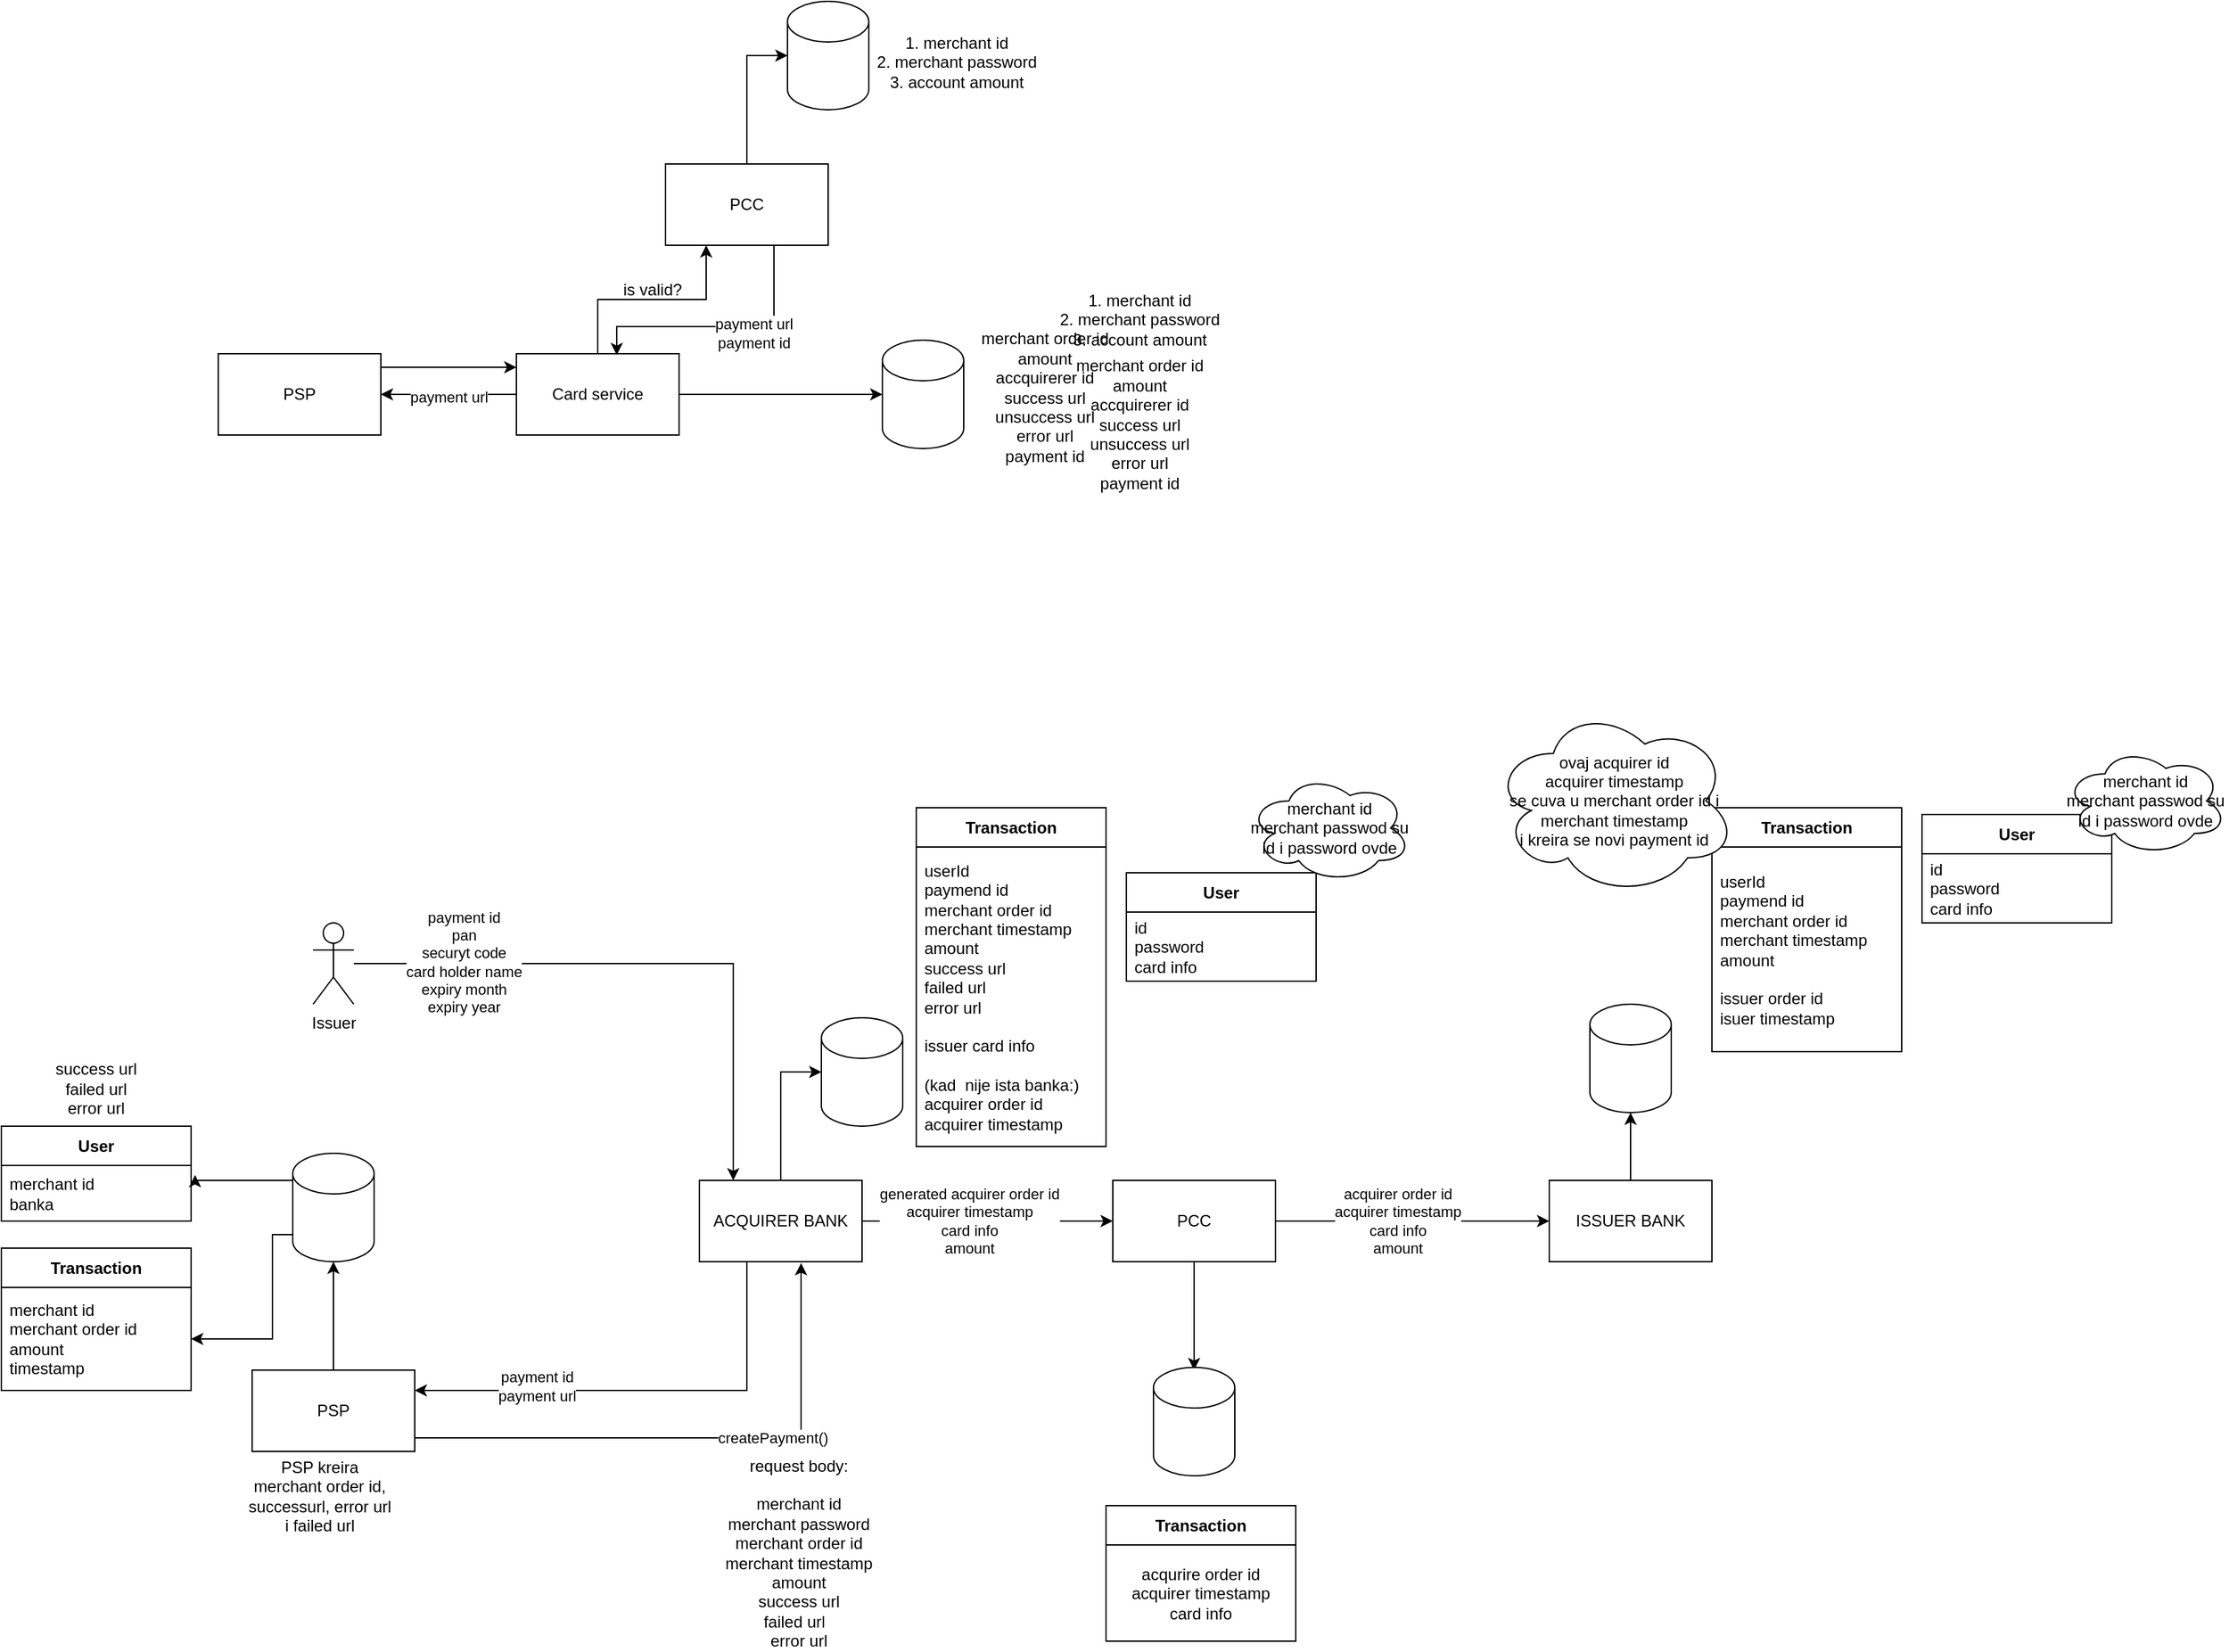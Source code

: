 <mxfile version="22.1.3" type="device">
  <diagram name="Page-1" id="DG9Ua_sVIuHAXyYFttZD">
    <mxGraphModel dx="1970" dy="1578" grid="1" gridSize="10" guides="1" tooltips="1" connect="1" arrows="1" fold="1" page="1" pageScale="1" pageWidth="850" pageHeight="1100" math="0" shadow="0">
      <root>
        <mxCell id="0" />
        <mxCell id="1" parent="0" />
        <mxCell id="tfH775x21Em-WbxbBMdr-2" style="edgeStyle=orthogonalEdgeStyle;rounded=0;orthogonalLoop=1;jettySize=auto;html=1;" parent="1" source="tfH775x21Em-WbxbBMdr-1" target="tfH775x21Em-WbxbBMdr-3" edge="1">
          <mxGeometry relative="1" as="geometry">
            <mxPoint x="230" y="-190" as="targetPoint" />
            <Array as="points">
              <mxPoint x="150" y="-210" />
              <mxPoint x="150" y="-210" />
            </Array>
          </mxGeometry>
        </mxCell>
        <mxCell id="tfH775x21Em-WbxbBMdr-1" value="PSP" style="rounded=0;whiteSpace=wrap;html=1;" parent="1" vertex="1">
          <mxGeometry x="-50" y="-220" width="120" height="60" as="geometry" />
        </mxCell>
        <mxCell id="tfH775x21Em-WbxbBMdr-4" style="edgeStyle=orthogonalEdgeStyle;rounded=0;orthogonalLoop=1;jettySize=auto;html=1;" parent="1" source="tfH775x21Em-WbxbBMdr-3" target="tfH775x21Em-WbxbBMdr-5" edge="1">
          <mxGeometry relative="1" as="geometry">
            <mxPoint x="350" y="-260" as="targetPoint" />
            <Array as="points">
              <mxPoint x="230" y="-260" />
              <mxPoint x="310" y="-260" />
            </Array>
          </mxGeometry>
        </mxCell>
        <mxCell id="tfH775x21Em-WbxbBMdr-12" style="edgeStyle=orthogonalEdgeStyle;rounded=0;orthogonalLoop=1;jettySize=auto;html=1;" parent="1" source="tfH775x21Em-WbxbBMdr-3" target="tfH775x21Em-WbxbBMdr-11" edge="1">
          <mxGeometry relative="1" as="geometry" />
        </mxCell>
        <mxCell id="tfH775x21Em-WbxbBMdr-18" style="edgeStyle=orthogonalEdgeStyle;rounded=0;orthogonalLoop=1;jettySize=auto;html=1;entryX=1;entryY=0.5;entryDx=0;entryDy=0;" parent="1" source="tfH775x21Em-WbxbBMdr-3" target="tfH775x21Em-WbxbBMdr-1" edge="1">
          <mxGeometry relative="1" as="geometry" />
        </mxCell>
        <mxCell id="tfH775x21Em-WbxbBMdr-19" value="payment url" style="edgeLabel;html=1;align=center;verticalAlign=middle;resizable=0;points=[];" parent="tfH775x21Em-WbxbBMdr-18" vertex="1" connectable="0">
          <mxGeometry x="0.32" y="2" relative="1" as="geometry">
            <mxPoint x="16" as="offset" />
          </mxGeometry>
        </mxCell>
        <mxCell id="tfH775x21Em-WbxbBMdr-3" value="Card service" style="rounded=0;whiteSpace=wrap;html=1;" parent="1" vertex="1">
          <mxGeometry x="170" y="-220" width="120" height="60" as="geometry" />
        </mxCell>
        <mxCell id="tfH775x21Em-WbxbBMdr-5" value="PCC" style="rounded=0;whiteSpace=wrap;html=1;" parent="1" vertex="1">
          <mxGeometry x="280" y="-360" width="120" height="60" as="geometry" />
        </mxCell>
        <mxCell id="tfH775x21Em-WbxbBMdr-6" value="" style="shape=cylinder3;whiteSpace=wrap;html=1;boundedLbl=1;backgroundOutline=1;size=15;" parent="1" vertex="1">
          <mxGeometry x="370" y="-480" width="60" height="80" as="geometry" />
        </mxCell>
        <mxCell id="tfH775x21Em-WbxbBMdr-7" style="edgeStyle=orthogonalEdgeStyle;rounded=0;orthogonalLoop=1;jettySize=auto;html=1;entryX=0;entryY=0.5;entryDx=0;entryDy=0;entryPerimeter=0;" parent="1" source="tfH775x21Em-WbxbBMdr-5" target="tfH775x21Em-WbxbBMdr-6" edge="1">
          <mxGeometry relative="1" as="geometry" />
        </mxCell>
        <mxCell id="tfH775x21Em-WbxbBMdr-8" value="1. merchant id&lt;br&gt;2. merchant password&lt;br&gt;3. account amount" style="text;html=1;strokeColor=none;fillColor=none;align=center;verticalAlign=middle;whiteSpace=wrap;rounded=0;" parent="1" vertex="1">
          <mxGeometry x="430" y="-450" width="130" height="30" as="geometry" />
        </mxCell>
        <mxCell id="tfH775x21Em-WbxbBMdr-10" value="is valid?&lt;br&gt;" style="text;html=1;align=center;verticalAlign=middle;resizable=0;points=[];autosize=1;strokeColor=none;fillColor=none;" parent="1" vertex="1">
          <mxGeometry x="235" y="-282" width="70" height="30" as="geometry" />
        </mxCell>
        <mxCell id="tfH775x21Em-WbxbBMdr-11" value="" style="shape=cylinder3;whiteSpace=wrap;html=1;boundedLbl=1;backgroundOutline=1;size=15;" parent="1" vertex="1">
          <mxGeometry x="440" y="-230" width="60" height="80" as="geometry" />
        </mxCell>
        <mxCell id="tfH775x21Em-WbxbBMdr-13" value="&lt;br&gt;merchant order id&lt;br&gt;amount&lt;br&gt;accquirerer id&lt;br&gt;success url&lt;br&gt;unsuccess url&lt;br&gt;error url&lt;br&gt;payment id" style="text;html=1;strokeColor=none;fillColor=none;align=center;verticalAlign=middle;whiteSpace=wrap;rounded=0;" parent="1" vertex="1">
          <mxGeometry x="500" y="-210" width="120" height="30" as="geometry" />
        </mxCell>
        <mxCell id="tfH775x21Em-WbxbBMdr-14" style="edgeStyle=orthogonalEdgeStyle;rounded=0;orthogonalLoop=1;jettySize=auto;html=1;entryX=0.617;entryY=0.017;entryDx=0;entryDy=0;entryPerimeter=0;" parent="1" source="tfH775x21Em-WbxbBMdr-5" target="tfH775x21Em-WbxbBMdr-3" edge="1">
          <mxGeometry relative="1" as="geometry">
            <Array as="points">
              <mxPoint x="360" y="-240" />
              <mxPoint x="244" y="-240" />
            </Array>
          </mxGeometry>
        </mxCell>
        <mxCell id="tfH775x21Em-WbxbBMdr-15" value="payment url&lt;br&gt;payment id" style="edgeLabel;html=1;align=center;verticalAlign=middle;resizable=0;points=[];" parent="tfH775x21Em-WbxbBMdr-14" vertex="1" connectable="0">
          <mxGeometry x="-0.239" y="5" relative="1" as="geometry">
            <mxPoint as="offset" />
          </mxGeometry>
        </mxCell>
        <mxCell id="CAzMv215r4XDbud7KLnu-1" style="edgeStyle=orthogonalEdgeStyle;rounded=0;orthogonalLoop=1;jettySize=auto;html=1;" edge="1" parent="1" source="tfH775x21Em-WbxbBMdr-21" target="CAzMv215r4XDbud7KLnu-2">
          <mxGeometry relative="1" as="geometry">
            <mxPoint x="35" y="460" as="targetPoint" />
          </mxGeometry>
        </mxCell>
        <mxCell id="tfH775x21Em-WbxbBMdr-21" value="PSP" style="rounded=0;whiteSpace=wrap;html=1;" parent="1" vertex="1">
          <mxGeometry x="-25" y="530" width="120" height="60" as="geometry" />
        </mxCell>
        <mxCell id="CAzMv215r4XDbud7KLnu-8" style="edgeStyle=orthogonalEdgeStyle;rounded=0;orthogonalLoop=1;jettySize=auto;html=1;entryX=1;entryY=0.25;entryDx=0;entryDy=0;" edge="1" parent="1" source="tfH775x21Em-WbxbBMdr-27" target="tfH775x21Em-WbxbBMdr-21">
          <mxGeometry relative="1" as="geometry">
            <Array as="points">
              <mxPoint x="340" y="545" />
            </Array>
          </mxGeometry>
        </mxCell>
        <mxCell id="CAzMv215r4XDbud7KLnu-9" value="payment id&lt;br&gt;payment url" style="edgeLabel;html=1;align=center;verticalAlign=middle;resizable=0;points=[];" vertex="1" connectable="0" parent="CAzMv215r4XDbud7KLnu-8">
          <mxGeometry x="0.474" y="-3" relative="1" as="geometry">
            <mxPoint as="offset" />
          </mxGeometry>
        </mxCell>
        <mxCell id="CAzMv215r4XDbud7KLnu-13" style="edgeStyle=orthogonalEdgeStyle;rounded=0;orthogonalLoop=1;jettySize=auto;html=1;entryX=0;entryY=0.5;entryDx=0;entryDy=0;" edge="1" parent="1" source="tfH775x21Em-WbxbBMdr-27" target="CAzMv215r4XDbud7KLnu-14">
          <mxGeometry relative="1" as="geometry">
            <mxPoint x="580" y="420" as="targetPoint" />
          </mxGeometry>
        </mxCell>
        <mxCell id="CAzMv215r4XDbud7KLnu-15" value="generated acquirer order id&lt;br&gt;acquirer timestamp&lt;br&gt;card info&lt;br&gt;amount" style="edgeLabel;html=1;align=center;verticalAlign=middle;resizable=0;points=[];" vertex="1" connectable="0" parent="CAzMv215r4XDbud7KLnu-13">
          <mxGeometry x="-0.396" y="1" relative="1" as="geometry">
            <mxPoint x="23" y="1" as="offset" />
          </mxGeometry>
        </mxCell>
        <mxCell id="tfH775x21Em-WbxbBMdr-27" value="ACQUIRER BANK" style="rounded=0;whiteSpace=wrap;html=1;" parent="1" vertex="1">
          <mxGeometry x="305" y="390" width="120" height="60" as="geometry" />
        </mxCell>
        <mxCell id="tfH775x21Em-WbxbBMdr-28" value="" style="shape=cylinder3;whiteSpace=wrap;html=1;boundedLbl=1;backgroundOutline=1;size=15;" parent="1" vertex="1">
          <mxGeometry x="395" y="270" width="60" height="80" as="geometry" />
        </mxCell>
        <mxCell id="tfH775x21Em-WbxbBMdr-29" style="edgeStyle=orthogonalEdgeStyle;rounded=0;orthogonalLoop=1;jettySize=auto;html=1;entryX=0;entryY=0.5;entryDx=0;entryDy=0;entryPerimeter=0;" parent="1" source="tfH775x21Em-WbxbBMdr-27" target="tfH775x21Em-WbxbBMdr-28" edge="1">
          <mxGeometry relative="1" as="geometry" />
        </mxCell>
        <mxCell id="tfH775x21Em-WbxbBMdr-30" value="1. merchant id&lt;br&gt;2. merchant password&lt;br&gt;3. account amount" style="text;html=1;strokeColor=none;fillColor=none;align=center;verticalAlign=middle;whiteSpace=wrap;rounded=0;" parent="1" vertex="1">
          <mxGeometry x="565" y="-260" width="130" height="30" as="geometry" />
        </mxCell>
        <mxCell id="tfH775x21Em-WbxbBMdr-33" value="&lt;br&gt;merchant order id&lt;br&gt;amount&lt;br&gt;accquirerer id&lt;br&gt;success url&lt;br&gt;unsuccess url&lt;br&gt;error url&lt;br&gt;payment id" style="text;html=1;strokeColor=none;fillColor=none;align=center;verticalAlign=middle;whiteSpace=wrap;rounded=0;" parent="1" vertex="1">
          <mxGeometry x="570" y="-190" width="120" height="30" as="geometry" />
        </mxCell>
        <mxCell id="CAzMv215r4XDbud7KLnu-33" style="edgeStyle=orthogonalEdgeStyle;rounded=0;orthogonalLoop=1;jettySize=auto;html=1;entryX=1;entryY=0.5;entryDx=0;entryDy=0;" edge="1" parent="1" source="CAzMv215r4XDbud7KLnu-2" target="CAzMv215r4XDbud7KLnu-31">
          <mxGeometry relative="1" as="geometry">
            <Array as="points">
              <mxPoint x="-10" y="430" />
              <mxPoint x="-10" y="507" />
            </Array>
          </mxGeometry>
        </mxCell>
        <mxCell id="CAzMv215r4XDbud7KLnu-2" value="" style="shape=cylinder3;whiteSpace=wrap;html=1;boundedLbl=1;backgroundOutline=1;size=15;" vertex="1" parent="1">
          <mxGeometry x="5" y="370" width="60" height="80" as="geometry" />
        </mxCell>
        <mxCell id="CAzMv215r4XDbud7KLnu-3" value="&lt;br&gt;success url&lt;br&gt;failed url&lt;br&gt;error url" style="text;html=1;strokeColor=none;fillColor=none;align=center;verticalAlign=middle;whiteSpace=wrap;rounded=0;" vertex="1" parent="1">
          <mxGeometry x="-210" y="300" width="140" height="30" as="geometry" />
        </mxCell>
        <mxCell id="CAzMv215r4XDbud7KLnu-4" style="edgeStyle=orthogonalEdgeStyle;rounded=0;orthogonalLoop=1;jettySize=auto;html=1;entryX=0.625;entryY=1.017;entryDx=0;entryDy=0;entryPerimeter=0;" edge="1" parent="1" source="tfH775x21Em-WbxbBMdr-21" target="tfH775x21Em-WbxbBMdr-27">
          <mxGeometry relative="1" as="geometry">
            <Array as="points">
              <mxPoint x="380" y="580" />
            </Array>
          </mxGeometry>
        </mxCell>
        <mxCell id="CAzMv215r4XDbud7KLnu-7" value="createPayment()" style="edgeLabel;html=1;align=center;verticalAlign=middle;resizable=0;points=[];" vertex="1" connectable="0" parent="CAzMv215r4XDbud7KLnu-4">
          <mxGeometry x="0.274" relative="1" as="geometry">
            <mxPoint as="offset" />
          </mxGeometry>
        </mxCell>
        <mxCell id="CAzMv215r4XDbud7KLnu-5" value="request body:&lt;br&gt;&lt;br&gt;merchant id&lt;br&gt;merchant password&lt;br&gt;merchant order id&lt;br&gt;merchant timestamp&lt;br&gt;amount&lt;br&gt;success url&lt;br&gt;failed url&amp;nbsp;&amp;nbsp;&lt;br&gt;error url" style="text;html=1;strokeColor=none;fillColor=none;align=center;verticalAlign=middle;whiteSpace=wrap;rounded=0;" vertex="1" parent="1">
          <mxGeometry x="305.5" y="650" width="145" height="30" as="geometry" />
        </mxCell>
        <mxCell id="CAzMv215r4XDbud7KLnu-11" style="edgeStyle=orthogonalEdgeStyle;rounded=0;orthogonalLoop=1;jettySize=auto;html=1;" edge="1" parent="1" source="CAzMv215r4XDbud7KLnu-10" target="tfH775x21Em-WbxbBMdr-27">
          <mxGeometry relative="1" as="geometry">
            <Array as="points">
              <mxPoint x="330" y="230" />
            </Array>
          </mxGeometry>
        </mxCell>
        <mxCell id="CAzMv215r4XDbud7KLnu-12" value="payment id&lt;br&gt;pan&lt;br&gt;securyt code&lt;br&gt;card holder name&lt;br&gt;expiry month&lt;br&gt;expiry year" style="edgeLabel;html=1;align=center;verticalAlign=middle;resizable=0;points=[];" vertex="1" connectable="0" parent="CAzMv215r4XDbud7KLnu-11">
          <mxGeometry x="-0.632" y="1" relative="1" as="geometry">
            <mxPoint as="offset" />
          </mxGeometry>
        </mxCell>
        <mxCell id="CAzMv215r4XDbud7KLnu-10" value="Issuer" style="shape=umlActor;verticalLabelPosition=bottom;verticalAlign=top;html=1;outlineConnect=0;" vertex="1" parent="1">
          <mxGeometry x="20" y="200" width="30" height="60" as="geometry" />
        </mxCell>
        <mxCell id="CAzMv215r4XDbud7KLnu-16" style="edgeStyle=orthogonalEdgeStyle;rounded=0;orthogonalLoop=1;jettySize=auto;html=1;" edge="1" parent="1" source="CAzMv215r4XDbud7KLnu-14" target="CAzMv215r4XDbud7KLnu-17">
          <mxGeometry relative="1" as="geometry">
            <mxPoint x="850" y="420" as="targetPoint" />
          </mxGeometry>
        </mxCell>
        <mxCell id="CAzMv215r4XDbud7KLnu-56" value="acquirer order id&lt;br&gt;acquirer timestamp&lt;br&gt;card info&lt;br&gt;amount" style="edgeLabel;html=1;align=center;verticalAlign=middle;resizable=0;points=[];" vertex="1" connectable="0" parent="CAzMv215r4XDbud7KLnu-16">
          <mxGeometry x="-0.535" y="4" relative="1" as="geometry">
            <mxPoint x="43" y="4" as="offset" />
          </mxGeometry>
        </mxCell>
        <mxCell id="CAzMv215r4XDbud7KLnu-44" style="edgeStyle=orthogonalEdgeStyle;rounded=0;orthogonalLoop=1;jettySize=auto;html=1;" edge="1" parent="1" source="CAzMv215r4XDbud7KLnu-14">
          <mxGeometry relative="1" as="geometry">
            <mxPoint x="670" y="530" as="targetPoint" />
          </mxGeometry>
        </mxCell>
        <mxCell id="CAzMv215r4XDbud7KLnu-14" value="PCC" style="rounded=0;whiteSpace=wrap;html=1;" vertex="1" parent="1">
          <mxGeometry x="610" y="390" width="120" height="60" as="geometry" />
        </mxCell>
        <mxCell id="CAzMv215r4XDbud7KLnu-18" style="edgeStyle=orthogonalEdgeStyle;rounded=0;orthogonalLoop=1;jettySize=auto;html=1;" edge="1" parent="1" source="CAzMv215r4XDbud7KLnu-17" target="CAzMv215r4XDbud7KLnu-19">
          <mxGeometry relative="1" as="geometry">
            <mxPoint x="992" y="290" as="targetPoint" />
          </mxGeometry>
        </mxCell>
        <mxCell id="CAzMv215r4XDbud7KLnu-17" value="ISSUER BANK" style="rounded=0;whiteSpace=wrap;html=1;" vertex="1" parent="1">
          <mxGeometry x="932" y="390" width="120" height="60" as="geometry" />
        </mxCell>
        <mxCell id="CAzMv215r4XDbud7KLnu-19" value="" style="shape=cylinder3;whiteSpace=wrap;html=1;boundedLbl=1;backgroundOutline=1;size=15;" vertex="1" parent="1">
          <mxGeometry x="962" y="260" width="60" height="80" as="geometry" />
        </mxCell>
        <mxCell id="CAzMv215r4XDbud7KLnu-26" value="User" style="swimlane;fontStyle=1;align=center;verticalAlign=middle;childLayout=stackLayout;horizontal=1;startSize=29;horizontalStack=0;resizeParent=1;resizeParentMax=0;resizeLast=0;collapsible=0;marginBottom=0;html=1;whiteSpace=wrap;" vertex="1" parent="1">
          <mxGeometry x="-210" y="350" width="140" height="70" as="geometry" />
        </mxCell>
        <mxCell id="CAzMv215r4XDbud7KLnu-28" value="merchant id&lt;br&gt;banka" style="text;html=1;strokeColor=none;fillColor=none;align=left;verticalAlign=middle;spacingLeft=4;spacingRight=4;overflow=hidden;rotatable=0;points=[[0,0.5],[1,0.5]];portConstraint=eastwest;whiteSpace=wrap;" vertex="1" parent="CAzMv215r4XDbud7KLnu-26">
          <mxGeometry y="29" width="140" height="41" as="geometry" />
        </mxCell>
        <mxCell id="CAzMv215r4XDbud7KLnu-29" value="Transaction" style="swimlane;fontStyle=1;align=center;verticalAlign=middle;childLayout=stackLayout;horizontal=1;startSize=29;horizontalStack=0;resizeParent=1;resizeParentMax=0;resizeLast=0;collapsible=0;marginBottom=0;html=1;whiteSpace=wrap;" vertex="1" parent="1">
          <mxGeometry x="-210" y="440" width="140" height="105" as="geometry" />
        </mxCell>
        <mxCell id="CAzMv215r4XDbud7KLnu-31" value="merchant id&lt;br&gt;merchant order id&lt;br&gt;amount&lt;br&gt;timestamp" style="text;html=1;strokeColor=none;fillColor=none;align=left;verticalAlign=middle;spacingLeft=4;spacingRight=4;overflow=hidden;rotatable=0;points=[[0,0.5],[1,0.5]];portConstraint=eastwest;whiteSpace=wrap;" vertex="1" parent="CAzMv215r4XDbud7KLnu-29">
          <mxGeometry y="29" width="140" height="76" as="geometry" />
        </mxCell>
        <mxCell id="CAzMv215r4XDbud7KLnu-32" style="edgeStyle=orthogonalEdgeStyle;rounded=0;orthogonalLoop=1;jettySize=auto;html=1;entryX=1.021;entryY=0.171;entryDx=0;entryDy=0;entryPerimeter=0;" edge="1" parent="1" source="CAzMv215r4XDbud7KLnu-2" target="CAzMv215r4XDbud7KLnu-28">
          <mxGeometry relative="1" as="geometry">
            <Array as="points">
              <mxPoint x="-67" y="390" />
            </Array>
          </mxGeometry>
        </mxCell>
        <mxCell id="CAzMv215r4XDbud7KLnu-34" value="PSP kreira merchant order id, successurl, error url i failed url" style="text;html=1;strokeColor=none;fillColor=none;align=center;verticalAlign=middle;whiteSpace=wrap;rounded=0;" vertex="1" parent="1">
          <mxGeometry x="-30" y="608" width="110" height="30" as="geometry" />
        </mxCell>
        <mxCell id="CAzMv215r4XDbud7KLnu-37" value="User" style="swimlane;fontStyle=1;align=center;verticalAlign=middle;childLayout=stackLayout;horizontal=1;startSize=29;horizontalStack=0;resizeParent=1;resizeParentMax=0;resizeLast=0;collapsible=0;marginBottom=0;html=1;whiteSpace=wrap;" vertex="1" parent="1">
          <mxGeometry x="620" y="163" width="140" height="80" as="geometry" />
        </mxCell>
        <mxCell id="CAzMv215r4XDbud7KLnu-38" value="id&lt;br&gt;password&lt;br&gt;card info" style="text;html=1;strokeColor=none;fillColor=none;align=left;verticalAlign=middle;spacingLeft=4;spacingRight=4;overflow=hidden;rotatable=0;points=[[0,0.5],[1,0.5]];portConstraint=eastwest;whiteSpace=wrap;" vertex="1" parent="CAzMv215r4XDbud7KLnu-37">
          <mxGeometry y="29" width="140" height="51" as="geometry" />
        </mxCell>
        <mxCell id="CAzMv215r4XDbud7KLnu-40" value="merchant id&lt;br&gt;merchant passwod su id i password ovde" style="ellipse;shape=cloud;whiteSpace=wrap;html=1;" vertex="1" parent="1">
          <mxGeometry x="710" y="90" width="120" height="80" as="geometry" />
        </mxCell>
        <mxCell id="CAzMv215r4XDbud7KLnu-41" value="Transaction" style="swimlane;fontStyle=1;align=center;verticalAlign=middle;childLayout=stackLayout;horizontal=1;startSize=29;horizontalStack=0;resizeParent=1;resizeParentMax=0;resizeLast=0;collapsible=0;marginBottom=0;html=1;whiteSpace=wrap;" vertex="1" parent="1">
          <mxGeometry x="465" y="115" width="140" height="250" as="geometry" />
        </mxCell>
        <mxCell id="CAzMv215r4XDbud7KLnu-42" value="userId&lt;br&gt;paymend id&lt;br&gt;merchant order id&lt;br&gt;merchant timestamp&lt;br&gt;amount&amp;nbsp;&lt;br&gt;success url&lt;br&gt;failed url&lt;br&gt;error url&lt;br&gt;&lt;br&gt;issuer card info&lt;br&gt;&lt;br&gt;(kad&amp;nbsp; nije ista banka:)&lt;br&gt;acquirer order id&amp;nbsp;&lt;br&gt;acquirer timestamp" style="text;html=1;strokeColor=none;fillColor=none;align=left;verticalAlign=middle;spacingLeft=4;spacingRight=4;overflow=hidden;rotatable=0;points=[[0,0.5],[1,0.5]];portConstraint=eastwest;whiteSpace=wrap;" vertex="1" parent="CAzMv215r4XDbud7KLnu-41">
          <mxGeometry y="29" width="140" height="221" as="geometry" />
        </mxCell>
        <mxCell id="CAzMv215r4XDbud7KLnu-47" value="" style="shape=cylinder3;whiteSpace=wrap;html=1;boundedLbl=1;backgroundOutline=1;size=15;" vertex="1" parent="1">
          <mxGeometry x="640" y="528" width="60" height="80" as="geometry" />
        </mxCell>
        <mxCell id="CAzMv215r4XDbud7KLnu-48" value="Transaction" style="swimlane;fontStyle=1;align=center;verticalAlign=middle;childLayout=stackLayout;horizontal=1;startSize=29;horizontalStack=0;resizeParent=1;resizeParentMax=0;resizeLast=0;collapsible=0;marginBottom=0;html=1;whiteSpace=wrap;" vertex="1" parent="1">
          <mxGeometry x="605" y="630" width="140" height="100" as="geometry" />
        </mxCell>
        <mxCell id="CAzMv215r4XDbud7KLnu-49" value="acqurire order id&lt;br&gt;acquirer timestamp&lt;br&gt;card info" style="text;html=1;strokeColor=none;fillColor=none;align=center;verticalAlign=middle;spacingLeft=4;spacingRight=4;overflow=hidden;rotatable=0;points=[[0,0.5],[1,0.5]];portConstraint=eastwest;whiteSpace=wrap;" vertex="1" parent="CAzMv215r4XDbud7KLnu-48">
          <mxGeometry y="29" width="140" height="71" as="geometry" />
        </mxCell>
        <mxCell id="CAzMv215r4XDbud7KLnu-51" value="User" style="swimlane;fontStyle=1;align=center;verticalAlign=middle;childLayout=stackLayout;horizontal=1;startSize=29;horizontalStack=0;resizeParent=1;resizeParentMax=0;resizeLast=0;collapsible=0;marginBottom=0;html=1;whiteSpace=wrap;" vertex="1" parent="1">
          <mxGeometry x="1207" y="120" width="140" height="80" as="geometry" />
        </mxCell>
        <mxCell id="CAzMv215r4XDbud7KLnu-52" value="id&lt;br&gt;password&lt;br&gt;card info" style="text;html=1;strokeColor=none;fillColor=none;align=left;verticalAlign=middle;spacingLeft=4;spacingRight=4;overflow=hidden;rotatable=0;points=[[0,0.5],[1,0.5]];portConstraint=eastwest;whiteSpace=wrap;" vertex="1" parent="CAzMv215r4XDbud7KLnu-51">
          <mxGeometry y="29" width="140" height="51" as="geometry" />
        </mxCell>
        <mxCell id="CAzMv215r4XDbud7KLnu-53" value="merchant id&lt;br&gt;merchant passwod su id i password ovde" style="ellipse;shape=cloud;whiteSpace=wrap;html=1;" vertex="1" parent="1">
          <mxGeometry x="1312" y="70" width="120" height="80" as="geometry" />
        </mxCell>
        <mxCell id="CAzMv215r4XDbud7KLnu-54" value="Transaction" style="swimlane;fontStyle=1;align=center;verticalAlign=middle;childLayout=stackLayout;horizontal=1;startSize=29;horizontalStack=0;resizeParent=1;resizeParentMax=0;resizeLast=0;collapsible=0;marginBottom=0;html=1;whiteSpace=wrap;" vertex="1" parent="1">
          <mxGeometry x="1052" y="115" width="140" height="180" as="geometry" />
        </mxCell>
        <mxCell id="CAzMv215r4XDbud7KLnu-55" value="userId&lt;br&gt;paymend id&lt;br&gt;merchant order id&lt;br&gt;merchant timestamp&lt;br&gt;amount&amp;nbsp;&lt;br&gt;&lt;br&gt;issuer order id&lt;br&gt;isuer timestamp" style="text;html=1;strokeColor=none;fillColor=none;align=left;verticalAlign=middle;spacingLeft=4;spacingRight=4;overflow=hidden;rotatable=0;points=[[0,0.5],[1,0.5]];portConstraint=eastwest;whiteSpace=wrap;" vertex="1" parent="CAzMv215r4XDbud7KLnu-54">
          <mxGeometry y="29" width="140" height="151" as="geometry" />
        </mxCell>
        <mxCell id="CAzMv215r4XDbud7KLnu-57" value="ovaj acquirer id&lt;br&gt;acquirer timestamp&lt;br&gt;se cuva u merchant order id i merchant timestamp&lt;br&gt;i kreira se novi payment id" style="ellipse;shape=cloud;whiteSpace=wrap;html=1;" vertex="1" parent="1">
          <mxGeometry x="890" y="40" width="180" height="140" as="geometry" />
        </mxCell>
      </root>
    </mxGraphModel>
  </diagram>
</mxfile>

